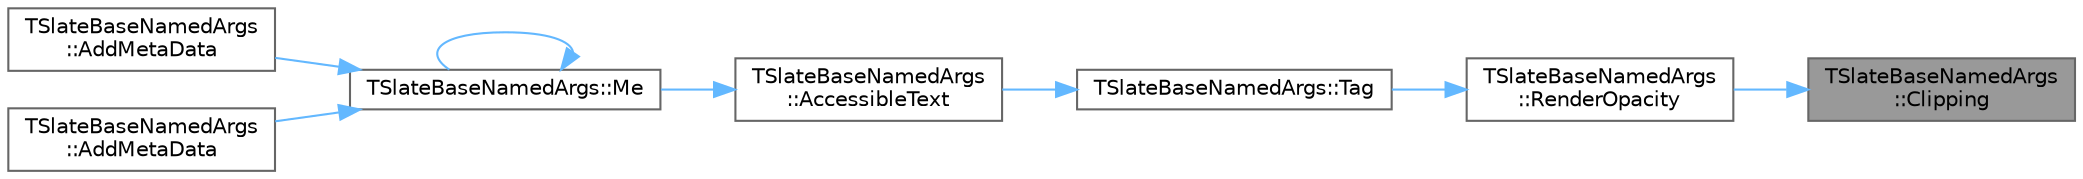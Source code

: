 digraph "TSlateBaseNamedArgs::Clipping"
{
 // INTERACTIVE_SVG=YES
 // LATEX_PDF_SIZE
  bgcolor="transparent";
  edge [fontname=Helvetica,fontsize=10,labelfontname=Helvetica,labelfontsize=10];
  node [fontname=Helvetica,fontsize=10,shape=box,height=0.2,width=0.4];
  rankdir="RL";
  Node1 [id="Node000001",label="TSlateBaseNamedArgs\l::Clipping",height=0.2,width=0.4,color="gray40", fillcolor="grey60", style="filled", fontcolor="black",tooltip=" "];
  Node1 -> Node2 [id="edge1_Node000001_Node000002",dir="back",color="steelblue1",style="solid",tooltip=" "];
  Node2 [id="Node000002",label="TSlateBaseNamedArgs\l::RenderOpacity",height=0.2,width=0.4,color="grey40", fillcolor="white", style="filled",URL="$d1/d69/structTSlateBaseNamedArgs.html#a6262c4b45826b22b28819ae2558112eb",tooltip=" "];
  Node2 -> Node3 [id="edge2_Node000002_Node000003",dir="back",color="steelblue1",style="solid",tooltip=" "];
  Node3 [id="Node000003",label="TSlateBaseNamedArgs::Tag",height=0.2,width=0.4,color="grey40", fillcolor="white", style="filled",URL="$d1/d69/structTSlateBaseNamedArgs.html#a4113a51545381b91cbc29e4e834518e5",tooltip=" "];
  Node3 -> Node4 [id="edge3_Node000003_Node000004",dir="back",color="steelblue1",style="solid",tooltip=" "];
  Node4 [id="Node000004",label="TSlateBaseNamedArgs\l::AccessibleText",height=0.2,width=0.4,color="grey40", fillcolor="white", style="filled",URL="$d1/d69/structTSlateBaseNamedArgs.html#aa3a0f4788daff3ebf43068039d8dcf9f",tooltip=" "];
  Node4 -> Node5 [id="edge4_Node000004_Node000005",dir="back",color="steelblue1",style="solid",tooltip=" "];
  Node5 [id="Node000005",label="TSlateBaseNamedArgs::Me",height=0.2,width=0.4,color="grey40", fillcolor="white", style="filled",URL="$d1/d69/structTSlateBaseNamedArgs.html#a64acdfaf82f0f0bba16524708bed1bed",tooltip="Used by the named argument pattern as a safe way to 'return *this' for call-chaining purposes."];
  Node5 -> Node6 [id="edge5_Node000005_Node000006",dir="back",color="steelblue1",style="solid",tooltip=" "];
  Node6 [id="Node000006",label="TSlateBaseNamedArgs\l::AddMetaData",height=0.2,width=0.4,color="grey40", fillcolor="white", style="filled",URL="$d1/d69/structTSlateBaseNamedArgs.html#a6b562139b960302901c4b3e907de0729",tooltip="Add metadata to this widget - convenience method - 1 argument."];
  Node5 -> Node7 [id="edge6_Node000005_Node000007",dir="back",color="steelblue1",style="solid",tooltip=" "];
  Node7 [id="Node000007",label="TSlateBaseNamedArgs\l::AddMetaData",height=0.2,width=0.4,color="grey40", fillcolor="white", style="filled",URL="$d1/d69/structTSlateBaseNamedArgs.html#a63d773ec4aae8cd103a7293670c372d3",tooltip="Add metadata to this widget - convenience method - 2 arguments."];
  Node5 -> Node5 [id="edge7_Node000005_Node000005",dir="back",color="steelblue1",style="solid",tooltip=" "];
}
